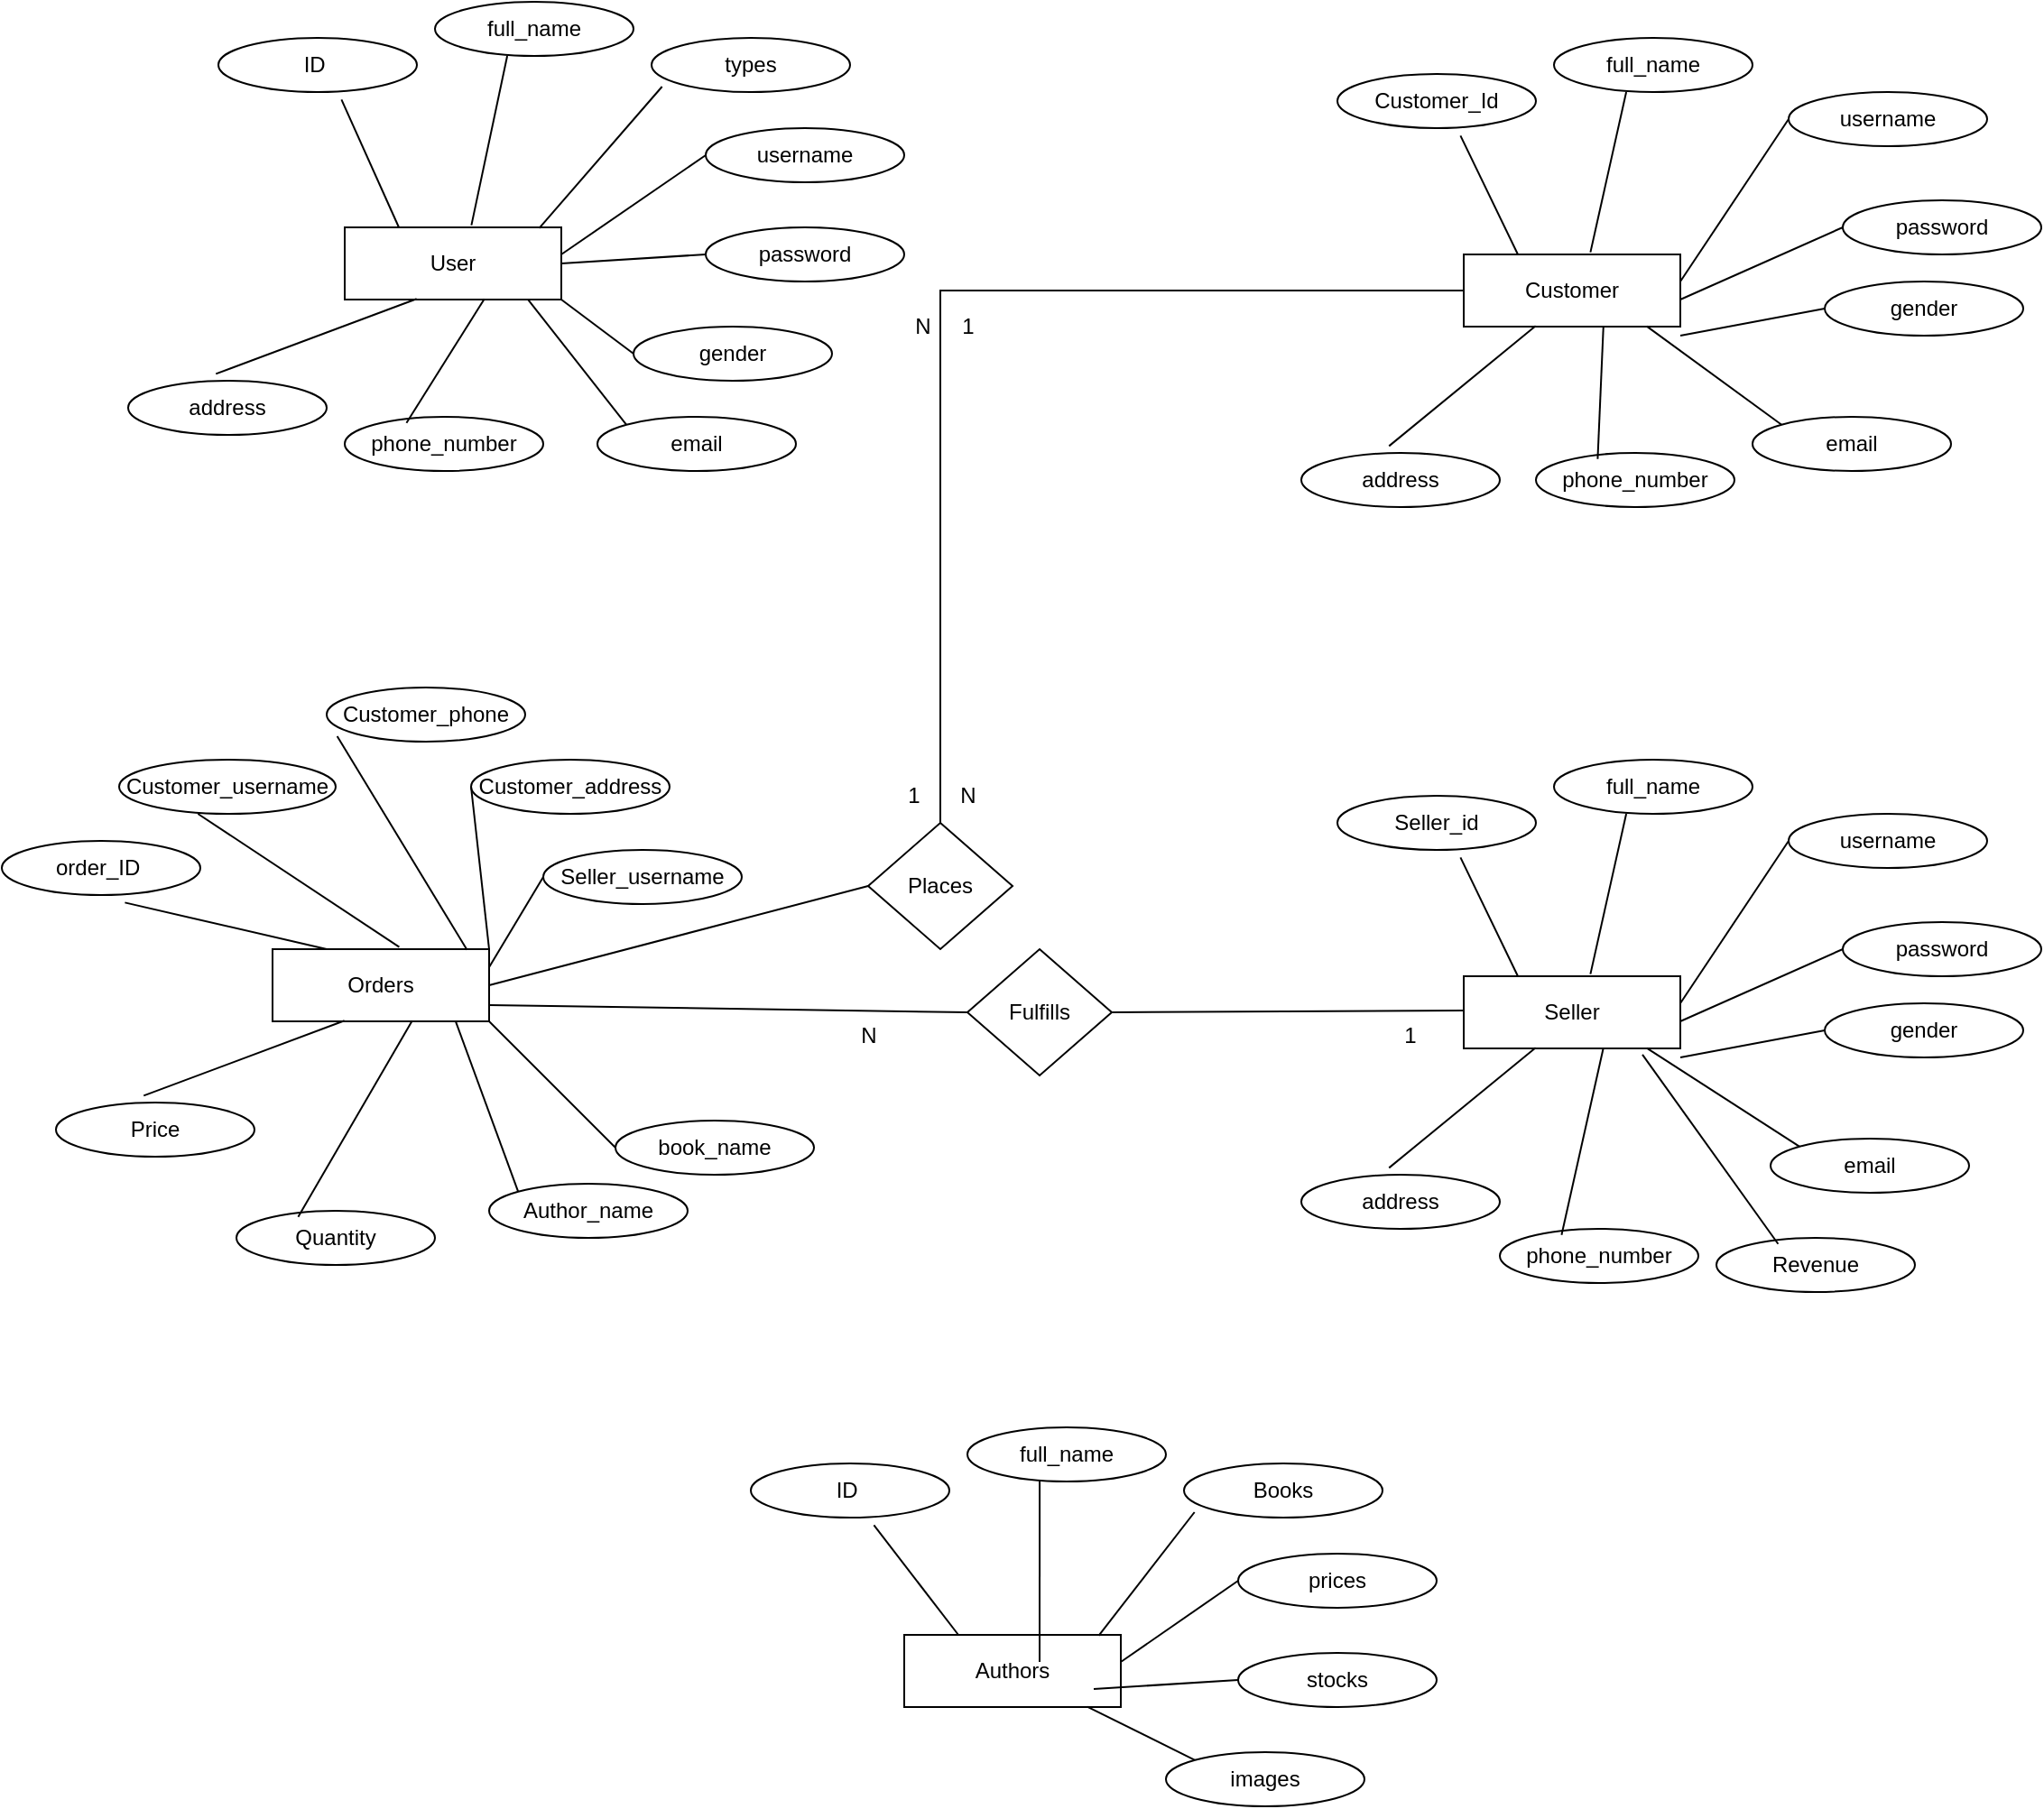 <mxfile version="24.4.13" type="device">
  <diagram name="Page-1" id="RHVISlTxD_8MFo3DnvG5">
    <mxGraphModel dx="2148" dy="1008" grid="0" gridSize="10" guides="0" tooltips="1" connect="0" arrows="0" fold="1" page="0" pageScale="1" pageWidth="850" pageHeight="1100" math="0" shadow="0">
      <root>
        <mxCell id="0" />
        <mxCell id="1" parent="0" />
        <mxCell id="f5FZlxdkZfZPKPNyx8Ql-1" value="User" style="rounded=0;whiteSpace=wrap;html=1;" vertex="1" parent="1">
          <mxGeometry x="80" y="155" width="120" height="40" as="geometry" />
        </mxCell>
        <mxCell id="f5FZlxdkZfZPKPNyx8Ql-5" value="ID&amp;nbsp;" style="ellipse;whiteSpace=wrap;html=1;" vertex="1" parent="1">
          <mxGeometry x="10" y="50" width="110" height="30" as="geometry" />
        </mxCell>
        <mxCell id="f5FZlxdkZfZPKPNyx8Ql-6" value="full_name" style="ellipse;whiteSpace=wrap;html=1;" vertex="1" parent="1">
          <mxGeometry x="130" y="30" width="110" height="30" as="geometry" />
        </mxCell>
        <mxCell id="f5FZlxdkZfZPKPNyx8Ql-7" value="username" style="ellipse;whiteSpace=wrap;html=1;" vertex="1" parent="1">
          <mxGeometry x="280" y="100" width="110" height="30" as="geometry" />
        </mxCell>
        <mxCell id="f5FZlxdkZfZPKPNyx8Ql-8" value="password" style="ellipse;whiteSpace=wrap;html=1;" vertex="1" parent="1">
          <mxGeometry x="280" y="155" width="110" height="30" as="geometry" />
        </mxCell>
        <mxCell id="f5FZlxdkZfZPKPNyx8Ql-9" value="phone_number" style="ellipse;whiteSpace=wrap;html=1;" vertex="1" parent="1">
          <mxGeometry x="80" y="260" width="110" height="30" as="geometry" />
        </mxCell>
        <mxCell id="f5FZlxdkZfZPKPNyx8Ql-10" value="address" style="ellipse;whiteSpace=wrap;html=1;" vertex="1" parent="1">
          <mxGeometry x="-40" y="240" width="110" height="30" as="geometry" />
        </mxCell>
        <mxCell id="f5FZlxdkZfZPKPNyx8Ql-11" value="gender" style="ellipse;whiteSpace=wrap;html=1;" vertex="1" parent="1">
          <mxGeometry x="240" y="210" width="110" height="30" as="geometry" />
        </mxCell>
        <mxCell id="f5FZlxdkZfZPKPNyx8Ql-12" value="types" style="ellipse;whiteSpace=wrap;html=1;" vertex="1" parent="1">
          <mxGeometry x="250" y="50" width="110" height="30" as="geometry" />
        </mxCell>
        <mxCell id="f5FZlxdkZfZPKPNyx8Ql-13" value="" style="endArrow=none;html=1;rounded=0;entryX=0.62;entryY=1.14;entryDx=0;entryDy=0;entryPerimeter=0;exitX=0.25;exitY=0;exitDx=0;exitDy=0;" edge="1" parent="1" source="f5FZlxdkZfZPKPNyx8Ql-1" target="f5FZlxdkZfZPKPNyx8Ql-5">
          <mxGeometry width="50" height="50" relative="1" as="geometry">
            <mxPoint x="110" y="160" as="sourcePoint" />
            <mxPoint x="160" y="110" as="targetPoint" />
          </mxGeometry>
        </mxCell>
        <mxCell id="f5FZlxdkZfZPKPNyx8Ql-14" value="" style="endArrow=none;html=1;rounded=0;entryX=0.364;entryY=1;entryDx=0;entryDy=0;entryPerimeter=0;exitX=0.585;exitY=-0.03;exitDx=0;exitDy=0;exitPerimeter=0;" edge="1" parent="1" source="f5FZlxdkZfZPKPNyx8Ql-1" target="f5FZlxdkZfZPKPNyx8Ql-6">
          <mxGeometry width="50" height="50" relative="1" as="geometry">
            <mxPoint x="162" y="160" as="sourcePoint" />
            <mxPoint x="130" y="84" as="targetPoint" />
          </mxGeometry>
        </mxCell>
        <mxCell id="f5FZlxdkZfZPKPNyx8Ql-16" value="" style="endArrow=none;html=1;rounded=0;entryX=0.053;entryY=0.9;entryDx=0;entryDy=0;entryPerimeter=0;exitX=0.898;exitY=0.01;exitDx=0;exitDy=0;exitPerimeter=0;" edge="1" parent="1" source="f5FZlxdkZfZPKPNyx8Ql-1" target="f5FZlxdkZfZPKPNyx8Ql-12">
          <mxGeometry width="50" height="50" relative="1" as="geometry">
            <mxPoint x="200" y="160" as="sourcePoint" />
            <mxPoint x="220" y="66" as="targetPoint" />
          </mxGeometry>
        </mxCell>
        <mxCell id="f5FZlxdkZfZPKPNyx8Ql-17" value="" style="endArrow=none;html=1;rounded=0;entryX=0;entryY=0.5;entryDx=0;entryDy=0;exitX=1;exitY=0.375;exitDx=0;exitDy=0;exitPerimeter=0;" edge="1" parent="1" source="f5FZlxdkZfZPKPNyx8Ql-1" target="f5FZlxdkZfZPKPNyx8Ql-7">
          <mxGeometry width="50" height="50" relative="1" as="geometry">
            <mxPoint x="210" y="170" as="sourcePoint" />
            <mxPoint x="268" y="100" as="targetPoint" />
          </mxGeometry>
        </mxCell>
        <mxCell id="f5FZlxdkZfZPKPNyx8Ql-18" value="" style="endArrow=none;html=1;rounded=0;entryX=0.332;entryY=0.99;entryDx=0;entryDy=0;entryPerimeter=0;exitX=0.442;exitY=-0.127;exitDx=0;exitDy=0;exitPerimeter=0;" edge="1" parent="1" source="f5FZlxdkZfZPKPNyx8Ql-10" target="f5FZlxdkZfZPKPNyx8Ql-1">
          <mxGeometry width="50" height="50" relative="1" as="geometry">
            <mxPoint x="70" y="260" as="sourcePoint" />
            <mxPoint x="110" y="200" as="targetPoint" />
          </mxGeometry>
        </mxCell>
        <mxCell id="f5FZlxdkZfZPKPNyx8Ql-19" value="" style="endArrow=none;html=1;rounded=0;entryX=0.645;entryY=0.99;entryDx=0;entryDy=0;exitX=0.311;exitY=0.113;exitDx=0;exitDy=0;exitPerimeter=0;entryPerimeter=0;" edge="1" parent="1" source="f5FZlxdkZfZPKPNyx8Ql-9" target="f5FZlxdkZfZPKPNyx8Ql-1">
          <mxGeometry width="50" height="50" relative="1" as="geometry">
            <mxPoint x="155" y="265" as="sourcePoint" />
            <mxPoint x="235" y="210" as="targetPoint" />
          </mxGeometry>
        </mxCell>
        <mxCell id="f5FZlxdkZfZPKPNyx8Ql-20" value="" style="endArrow=none;html=1;rounded=0;entryX=0.645;entryY=0.99;entryDx=0;entryDy=0;exitX=0;exitY=0.5;exitDx=0;exitDy=0;entryPerimeter=0;" edge="1" parent="1" source="f5FZlxdkZfZPKPNyx8Ql-11">
          <mxGeometry width="50" height="50" relative="1" as="geometry">
            <mxPoint x="217" y="263" as="sourcePoint" />
            <mxPoint x="200" y="195" as="targetPoint" />
          </mxGeometry>
        </mxCell>
        <mxCell id="f5FZlxdkZfZPKPNyx8Ql-23" value="" style="endArrow=none;html=1;rounded=0;exitX=1;exitY=0.375;exitDx=0;exitDy=0;exitPerimeter=0;entryX=0;entryY=0.5;entryDx=0;entryDy=0;" edge="1" parent="1" target="f5FZlxdkZfZPKPNyx8Ql-8">
          <mxGeometry width="50" height="50" relative="1" as="geometry">
            <mxPoint x="200" y="175" as="sourcePoint" />
            <mxPoint x="295" y="190" as="targetPoint" />
          </mxGeometry>
        </mxCell>
        <mxCell id="f5FZlxdkZfZPKPNyx8Ql-24" value="email" style="ellipse;whiteSpace=wrap;html=1;" vertex="1" parent="1">
          <mxGeometry x="220" y="260" width="110" height="30" as="geometry" />
        </mxCell>
        <mxCell id="f5FZlxdkZfZPKPNyx8Ql-25" value="" style="endArrow=none;html=1;rounded=0;entryX=0.845;entryY=0.996;entryDx=0;entryDy=0;exitX=0;exitY=0;exitDx=0;exitDy=0;entryPerimeter=0;" edge="1" parent="1" source="f5FZlxdkZfZPKPNyx8Ql-24" target="f5FZlxdkZfZPKPNyx8Ql-1">
          <mxGeometry width="50" height="50" relative="1" as="geometry">
            <mxPoint x="124" y="273" as="sourcePoint" />
            <mxPoint x="167" y="205" as="targetPoint" />
          </mxGeometry>
        </mxCell>
        <mxCell id="f5FZlxdkZfZPKPNyx8Ql-26" value="Customer" style="rounded=0;whiteSpace=wrap;html=1;" vertex="1" parent="1">
          <mxGeometry x="700" y="170" width="120" height="40" as="geometry" />
        </mxCell>
        <mxCell id="f5FZlxdkZfZPKPNyx8Ql-27" value="Customer_Id" style="ellipse;whiteSpace=wrap;html=1;" vertex="1" parent="1">
          <mxGeometry x="630" y="70" width="110" height="30" as="geometry" />
        </mxCell>
        <mxCell id="f5FZlxdkZfZPKPNyx8Ql-28" value="full_name" style="ellipse;whiteSpace=wrap;html=1;" vertex="1" parent="1">
          <mxGeometry x="750" y="50" width="110" height="30" as="geometry" />
        </mxCell>
        <mxCell id="f5FZlxdkZfZPKPNyx8Ql-29" value="username" style="ellipse;whiteSpace=wrap;html=1;" vertex="1" parent="1">
          <mxGeometry x="880" y="80" width="110" height="30" as="geometry" />
        </mxCell>
        <mxCell id="f5FZlxdkZfZPKPNyx8Ql-30" value="password" style="ellipse;whiteSpace=wrap;html=1;" vertex="1" parent="1">
          <mxGeometry x="910" y="140" width="110" height="30" as="geometry" />
        </mxCell>
        <mxCell id="f5FZlxdkZfZPKPNyx8Ql-31" value="phone_number" style="ellipse;whiteSpace=wrap;html=1;" vertex="1" parent="1">
          <mxGeometry x="740" y="280" width="110" height="30" as="geometry" />
        </mxCell>
        <mxCell id="f5FZlxdkZfZPKPNyx8Ql-32" value="address" style="ellipse;whiteSpace=wrap;html=1;" vertex="1" parent="1">
          <mxGeometry x="610" y="280" width="110" height="30" as="geometry" />
        </mxCell>
        <mxCell id="f5FZlxdkZfZPKPNyx8Ql-33" value="gender" style="ellipse;whiteSpace=wrap;html=1;" vertex="1" parent="1">
          <mxGeometry x="900" y="185" width="110" height="30" as="geometry" />
        </mxCell>
        <mxCell id="f5FZlxdkZfZPKPNyx8Ql-35" value="" style="endArrow=none;html=1;rounded=0;entryX=0.62;entryY=1.14;entryDx=0;entryDy=0;entryPerimeter=0;exitX=0.25;exitY=0;exitDx=0;exitDy=0;" edge="1" parent="1" source="f5FZlxdkZfZPKPNyx8Ql-26" target="f5FZlxdkZfZPKPNyx8Ql-27">
          <mxGeometry width="50" height="50" relative="1" as="geometry">
            <mxPoint x="730" y="180" as="sourcePoint" />
            <mxPoint x="780" y="130" as="targetPoint" />
          </mxGeometry>
        </mxCell>
        <mxCell id="f5FZlxdkZfZPKPNyx8Ql-36" value="" style="endArrow=none;html=1;rounded=0;entryX=0.364;entryY=1;entryDx=0;entryDy=0;entryPerimeter=0;exitX=0.585;exitY=-0.03;exitDx=0;exitDy=0;exitPerimeter=0;" edge="1" parent="1" source="f5FZlxdkZfZPKPNyx8Ql-26" target="f5FZlxdkZfZPKPNyx8Ql-28">
          <mxGeometry width="50" height="50" relative="1" as="geometry">
            <mxPoint x="782" y="180" as="sourcePoint" />
            <mxPoint x="750" y="104" as="targetPoint" />
          </mxGeometry>
        </mxCell>
        <mxCell id="f5FZlxdkZfZPKPNyx8Ql-38" value="" style="endArrow=none;html=1;rounded=0;entryX=0;entryY=0.5;entryDx=0;entryDy=0;exitX=1;exitY=0.375;exitDx=0;exitDy=0;exitPerimeter=0;" edge="1" parent="1" source="f5FZlxdkZfZPKPNyx8Ql-26" target="f5FZlxdkZfZPKPNyx8Ql-29">
          <mxGeometry width="50" height="50" relative="1" as="geometry">
            <mxPoint x="830" y="190" as="sourcePoint" />
            <mxPoint x="888" y="120" as="targetPoint" />
          </mxGeometry>
        </mxCell>
        <mxCell id="f5FZlxdkZfZPKPNyx8Ql-39" value="" style="endArrow=none;html=1;rounded=0;entryX=0.332;entryY=0.99;entryDx=0;entryDy=0;entryPerimeter=0;exitX=0.442;exitY=-0.127;exitDx=0;exitDy=0;exitPerimeter=0;" edge="1" parent="1" source="f5FZlxdkZfZPKPNyx8Ql-32" target="f5FZlxdkZfZPKPNyx8Ql-26">
          <mxGeometry width="50" height="50" relative="1" as="geometry">
            <mxPoint x="690" y="280" as="sourcePoint" />
            <mxPoint x="730" y="220" as="targetPoint" />
          </mxGeometry>
        </mxCell>
        <mxCell id="f5FZlxdkZfZPKPNyx8Ql-40" value="" style="endArrow=none;html=1;rounded=0;entryX=0.645;entryY=0.99;entryDx=0;entryDy=0;exitX=0.311;exitY=0.113;exitDx=0;exitDy=0;exitPerimeter=0;entryPerimeter=0;" edge="1" parent="1" source="f5FZlxdkZfZPKPNyx8Ql-31" target="f5FZlxdkZfZPKPNyx8Ql-26">
          <mxGeometry width="50" height="50" relative="1" as="geometry">
            <mxPoint x="775" y="285" as="sourcePoint" />
            <mxPoint x="855" y="230" as="targetPoint" />
          </mxGeometry>
        </mxCell>
        <mxCell id="f5FZlxdkZfZPKPNyx8Ql-41" value="" style="endArrow=none;html=1;rounded=0;entryX=0.645;entryY=0.99;entryDx=0;entryDy=0;exitX=0;exitY=0.5;exitDx=0;exitDy=0;entryPerimeter=0;" edge="1" parent="1" source="f5FZlxdkZfZPKPNyx8Ql-33">
          <mxGeometry width="50" height="50" relative="1" as="geometry">
            <mxPoint x="837" y="283" as="sourcePoint" />
            <mxPoint x="820" y="215" as="targetPoint" />
          </mxGeometry>
        </mxCell>
        <mxCell id="f5FZlxdkZfZPKPNyx8Ql-42" value="" style="endArrow=none;html=1;rounded=0;exitX=1;exitY=0.375;exitDx=0;exitDy=0;exitPerimeter=0;entryX=0;entryY=0.5;entryDx=0;entryDy=0;" edge="1" parent="1" target="f5FZlxdkZfZPKPNyx8Ql-30">
          <mxGeometry width="50" height="50" relative="1" as="geometry">
            <mxPoint x="820" y="195" as="sourcePoint" />
            <mxPoint x="915" y="210" as="targetPoint" />
          </mxGeometry>
        </mxCell>
        <mxCell id="f5FZlxdkZfZPKPNyx8Ql-43" value="email" style="ellipse;whiteSpace=wrap;html=1;" vertex="1" parent="1">
          <mxGeometry x="860" y="260" width="110" height="30" as="geometry" />
        </mxCell>
        <mxCell id="f5FZlxdkZfZPKPNyx8Ql-44" value="" style="endArrow=none;html=1;rounded=0;entryX=0.845;entryY=0.996;entryDx=0;entryDy=0;exitX=0;exitY=0;exitDx=0;exitDy=0;entryPerimeter=0;" edge="1" parent="1" source="f5FZlxdkZfZPKPNyx8Ql-43" target="f5FZlxdkZfZPKPNyx8Ql-26">
          <mxGeometry width="50" height="50" relative="1" as="geometry">
            <mxPoint x="744" y="293" as="sourcePoint" />
            <mxPoint x="787" y="225" as="targetPoint" />
          </mxGeometry>
        </mxCell>
        <mxCell id="f5FZlxdkZfZPKPNyx8Ql-45" value="Seller" style="rounded=0;whiteSpace=wrap;html=1;" vertex="1" parent="1">
          <mxGeometry x="700" y="570" width="120" height="40" as="geometry" />
        </mxCell>
        <mxCell id="f5FZlxdkZfZPKPNyx8Ql-46" value="Seller_id" style="ellipse;whiteSpace=wrap;html=1;" vertex="1" parent="1">
          <mxGeometry x="630" y="470" width="110" height="30" as="geometry" />
        </mxCell>
        <mxCell id="f5FZlxdkZfZPKPNyx8Ql-47" value="full_name" style="ellipse;whiteSpace=wrap;html=1;" vertex="1" parent="1">
          <mxGeometry x="750" y="450" width="110" height="30" as="geometry" />
        </mxCell>
        <mxCell id="f5FZlxdkZfZPKPNyx8Ql-48" value="username" style="ellipse;whiteSpace=wrap;html=1;" vertex="1" parent="1">
          <mxGeometry x="880" y="480" width="110" height="30" as="geometry" />
        </mxCell>
        <mxCell id="f5FZlxdkZfZPKPNyx8Ql-49" value="password" style="ellipse;whiteSpace=wrap;html=1;" vertex="1" parent="1">
          <mxGeometry x="910" y="540" width="110" height="30" as="geometry" />
        </mxCell>
        <mxCell id="f5FZlxdkZfZPKPNyx8Ql-50" value="phone_number" style="ellipse;whiteSpace=wrap;html=1;" vertex="1" parent="1">
          <mxGeometry x="720" y="710" width="110" height="30" as="geometry" />
        </mxCell>
        <mxCell id="f5FZlxdkZfZPKPNyx8Ql-51" value="address" style="ellipse;whiteSpace=wrap;html=1;" vertex="1" parent="1">
          <mxGeometry x="610" y="680" width="110" height="30" as="geometry" />
        </mxCell>
        <mxCell id="f5FZlxdkZfZPKPNyx8Ql-52" value="gender" style="ellipse;whiteSpace=wrap;html=1;" vertex="1" parent="1">
          <mxGeometry x="900" y="585" width="110" height="30" as="geometry" />
        </mxCell>
        <mxCell id="f5FZlxdkZfZPKPNyx8Ql-53" value="" style="endArrow=none;html=1;rounded=0;entryX=0.62;entryY=1.14;entryDx=0;entryDy=0;entryPerimeter=0;exitX=0.25;exitY=0;exitDx=0;exitDy=0;" edge="1" parent="1" source="f5FZlxdkZfZPKPNyx8Ql-45" target="f5FZlxdkZfZPKPNyx8Ql-46">
          <mxGeometry width="50" height="50" relative="1" as="geometry">
            <mxPoint x="730" y="580" as="sourcePoint" />
            <mxPoint x="780" y="530" as="targetPoint" />
          </mxGeometry>
        </mxCell>
        <mxCell id="f5FZlxdkZfZPKPNyx8Ql-54" value="" style="endArrow=none;html=1;rounded=0;entryX=0.364;entryY=1;entryDx=0;entryDy=0;entryPerimeter=0;exitX=0.585;exitY=-0.03;exitDx=0;exitDy=0;exitPerimeter=0;" edge="1" parent="1" source="f5FZlxdkZfZPKPNyx8Ql-45" target="f5FZlxdkZfZPKPNyx8Ql-47">
          <mxGeometry width="50" height="50" relative="1" as="geometry">
            <mxPoint x="782" y="580" as="sourcePoint" />
            <mxPoint x="750" y="504" as="targetPoint" />
          </mxGeometry>
        </mxCell>
        <mxCell id="f5FZlxdkZfZPKPNyx8Ql-55" value="" style="endArrow=none;html=1;rounded=0;entryX=0;entryY=0.5;entryDx=0;entryDy=0;exitX=1;exitY=0.375;exitDx=0;exitDy=0;exitPerimeter=0;" edge="1" parent="1" source="f5FZlxdkZfZPKPNyx8Ql-45" target="f5FZlxdkZfZPKPNyx8Ql-48">
          <mxGeometry width="50" height="50" relative="1" as="geometry">
            <mxPoint x="830" y="590" as="sourcePoint" />
            <mxPoint x="888" y="520" as="targetPoint" />
          </mxGeometry>
        </mxCell>
        <mxCell id="f5FZlxdkZfZPKPNyx8Ql-56" value="" style="endArrow=none;html=1;rounded=0;entryX=0.332;entryY=0.99;entryDx=0;entryDy=0;entryPerimeter=0;exitX=0.442;exitY=-0.127;exitDx=0;exitDy=0;exitPerimeter=0;" edge="1" parent="1" source="f5FZlxdkZfZPKPNyx8Ql-51" target="f5FZlxdkZfZPKPNyx8Ql-45">
          <mxGeometry width="50" height="50" relative="1" as="geometry">
            <mxPoint x="690" y="680" as="sourcePoint" />
            <mxPoint x="730" y="620" as="targetPoint" />
          </mxGeometry>
        </mxCell>
        <mxCell id="f5FZlxdkZfZPKPNyx8Ql-57" value="" style="endArrow=none;html=1;rounded=0;entryX=0.645;entryY=0.99;entryDx=0;entryDy=0;exitX=0.311;exitY=0.113;exitDx=0;exitDy=0;exitPerimeter=0;entryPerimeter=0;" edge="1" parent="1" source="f5FZlxdkZfZPKPNyx8Ql-50" target="f5FZlxdkZfZPKPNyx8Ql-45">
          <mxGeometry width="50" height="50" relative="1" as="geometry">
            <mxPoint x="775" y="685" as="sourcePoint" />
            <mxPoint x="855" y="630" as="targetPoint" />
          </mxGeometry>
        </mxCell>
        <mxCell id="f5FZlxdkZfZPKPNyx8Ql-58" value="" style="endArrow=none;html=1;rounded=0;entryX=0.645;entryY=0.99;entryDx=0;entryDy=0;exitX=0;exitY=0.5;exitDx=0;exitDy=0;entryPerimeter=0;" edge="1" parent="1" source="f5FZlxdkZfZPKPNyx8Ql-52">
          <mxGeometry width="50" height="50" relative="1" as="geometry">
            <mxPoint x="837" y="683" as="sourcePoint" />
            <mxPoint x="820" y="615" as="targetPoint" />
          </mxGeometry>
        </mxCell>
        <mxCell id="f5FZlxdkZfZPKPNyx8Ql-59" value="" style="endArrow=none;html=1;rounded=0;exitX=1;exitY=0.375;exitDx=0;exitDy=0;exitPerimeter=0;entryX=0;entryY=0.5;entryDx=0;entryDy=0;" edge="1" parent="1" target="f5FZlxdkZfZPKPNyx8Ql-49">
          <mxGeometry width="50" height="50" relative="1" as="geometry">
            <mxPoint x="820" y="595" as="sourcePoint" />
            <mxPoint x="915" y="610" as="targetPoint" />
          </mxGeometry>
        </mxCell>
        <mxCell id="f5FZlxdkZfZPKPNyx8Ql-60" value="email" style="ellipse;whiteSpace=wrap;html=1;" vertex="1" parent="1">
          <mxGeometry x="870" y="660" width="110" height="30" as="geometry" />
        </mxCell>
        <mxCell id="f5FZlxdkZfZPKPNyx8Ql-61" value="" style="endArrow=none;html=1;rounded=0;entryX=0.845;entryY=0.996;entryDx=0;entryDy=0;exitX=0;exitY=0;exitDx=0;exitDy=0;entryPerimeter=0;" edge="1" parent="1" source="f5FZlxdkZfZPKPNyx8Ql-60" target="f5FZlxdkZfZPKPNyx8Ql-45">
          <mxGeometry width="50" height="50" relative="1" as="geometry">
            <mxPoint x="744" y="693" as="sourcePoint" />
            <mxPoint x="787" y="625" as="targetPoint" />
          </mxGeometry>
        </mxCell>
        <mxCell id="f5FZlxdkZfZPKPNyx8Ql-63" value="Revenue" style="ellipse;whiteSpace=wrap;html=1;" vertex="1" parent="1">
          <mxGeometry x="840" y="715" width="110" height="30" as="geometry" />
        </mxCell>
        <mxCell id="f5FZlxdkZfZPKPNyx8Ql-64" value="" style="endArrow=none;html=1;rounded=0;entryX=0.825;entryY=1.085;entryDx=0;entryDy=0;exitX=0.311;exitY=0.113;exitDx=0;exitDy=0;exitPerimeter=0;entryPerimeter=0;" edge="1" parent="1" source="f5FZlxdkZfZPKPNyx8Ql-63" target="f5FZlxdkZfZPKPNyx8Ql-45">
          <mxGeometry width="50" height="50" relative="1" as="geometry">
            <mxPoint x="895" y="690" as="sourcePoint" />
            <mxPoint x="897" y="615" as="targetPoint" />
          </mxGeometry>
        </mxCell>
        <mxCell id="f5FZlxdkZfZPKPNyx8Ql-85" value="Orders" style="rounded=0;whiteSpace=wrap;html=1;" vertex="1" parent="1">
          <mxGeometry x="40" y="555" width="120" height="40" as="geometry" />
        </mxCell>
        <mxCell id="f5FZlxdkZfZPKPNyx8Ql-86" value="order_ID&amp;nbsp;" style="ellipse;whiteSpace=wrap;html=1;" vertex="1" parent="1">
          <mxGeometry x="-110" y="495" width="110" height="30" as="geometry" />
        </mxCell>
        <mxCell id="f5FZlxdkZfZPKPNyx8Ql-87" value="Customer_username" style="ellipse;whiteSpace=wrap;html=1;" vertex="1" parent="1">
          <mxGeometry x="-45" y="450" width="120" height="30" as="geometry" />
        </mxCell>
        <mxCell id="f5FZlxdkZfZPKPNyx8Ql-88" value="Customer_address" style="ellipse;whiteSpace=wrap;html=1;" vertex="1" parent="1">
          <mxGeometry x="150" y="450" width="110" height="30" as="geometry" />
        </mxCell>
        <mxCell id="f5FZlxdkZfZPKPNyx8Ql-89" value="Seller_username" style="ellipse;whiteSpace=wrap;html=1;" vertex="1" parent="1">
          <mxGeometry x="190" y="500" width="110" height="30" as="geometry" />
        </mxCell>
        <mxCell id="f5FZlxdkZfZPKPNyx8Ql-90" value="Quantity" style="ellipse;whiteSpace=wrap;html=1;" vertex="1" parent="1">
          <mxGeometry x="20" y="700" width="110" height="30" as="geometry" />
        </mxCell>
        <mxCell id="f5FZlxdkZfZPKPNyx8Ql-91" value="Price" style="ellipse;whiteSpace=wrap;html=1;" vertex="1" parent="1">
          <mxGeometry x="-80" y="640" width="110" height="30" as="geometry" />
        </mxCell>
        <mxCell id="f5FZlxdkZfZPKPNyx8Ql-92" value="book_name" style="ellipse;whiteSpace=wrap;html=1;" vertex="1" parent="1">
          <mxGeometry x="230" y="650" width="110" height="30" as="geometry" />
        </mxCell>
        <mxCell id="f5FZlxdkZfZPKPNyx8Ql-93" value="Customer_phone" style="ellipse;whiteSpace=wrap;html=1;" vertex="1" parent="1">
          <mxGeometry x="70" y="410" width="110" height="30" as="geometry" />
        </mxCell>
        <mxCell id="f5FZlxdkZfZPKPNyx8Ql-94" value="" style="endArrow=none;html=1;rounded=0;entryX=0.62;entryY=1.14;entryDx=0;entryDy=0;entryPerimeter=0;exitX=0.25;exitY=0;exitDx=0;exitDy=0;" edge="1" parent="1" source="f5FZlxdkZfZPKPNyx8Ql-85" target="f5FZlxdkZfZPKPNyx8Ql-86">
          <mxGeometry width="50" height="50" relative="1" as="geometry">
            <mxPoint x="70" y="560" as="sourcePoint" />
            <mxPoint x="120" y="510" as="targetPoint" />
          </mxGeometry>
        </mxCell>
        <mxCell id="f5FZlxdkZfZPKPNyx8Ql-95" value="" style="endArrow=none;html=1;rounded=0;entryX=0.364;entryY=1;entryDx=0;entryDy=0;entryPerimeter=0;exitX=0.585;exitY=-0.03;exitDx=0;exitDy=0;exitPerimeter=0;" edge="1" parent="1" source="f5FZlxdkZfZPKPNyx8Ql-85" target="f5FZlxdkZfZPKPNyx8Ql-87">
          <mxGeometry width="50" height="50" relative="1" as="geometry">
            <mxPoint x="122" y="560" as="sourcePoint" />
            <mxPoint x="90" y="484" as="targetPoint" />
          </mxGeometry>
        </mxCell>
        <mxCell id="f5FZlxdkZfZPKPNyx8Ql-96" value="" style="endArrow=none;html=1;rounded=0;entryX=0.053;entryY=0.9;entryDx=0;entryDy=0;entryPerimeter=0;exitX=0.898;exitY=0.01;exitDx=0;exitDy=0;exitPerimeter=0;" edge="1" parent="1" source="f5FZlxdkZfZPKPNyx8Ql-85" target="f5FZlxdkZfZPKPNyx8Ql-93">
          <mxGeometry width="50" height="50" relative="1" as="geometry">
            <mxPoint x="160" y="560" as="sourcePoint" />
            <mxPoint x="180" y="466" as="targetPoint" />
          </mxGeometry>
        </mxCell>
        <mxCell id="f5FZlxdkZfZPKPNyx8Ql-97" value="" style="endArrow=none;html=1;rounded=0;entryX=0;entryY=0.5;entryDx=0;entryDy=0;exitX=1;exitY=0;exitDx=0;exitDy=0;" edge="1" parent="1" source="f5FZlxdkZfZPKPNyx8Ql-85" target="f5FZlxdkZfZPKPNyx8Ql-88">
          <mxGeometry width="50" height="50" relative="1" as="geometry">
            <mxPoint x="170" y="570" as="sourcePoint" />
            <mxPoint x="228" y="500" as="targetPoint" />
            <Array as="points" />
          </mxGeometry>
        </mxCell>
        <mxCell id="f5FZlxdkZfZPKPNyx8Ql-98" value="" style="endArrow=none;html=1;rounded=0;entryX=0.332;entryY=0.99;entryDx=0;entryDy=0;entryPerimeter=0;exitX=0.442;exitY=-0.127;exitDx=0;exitDy=0;exitPerimeter=0;" edge="1" parent="1" source="f5FZlxdkZfZPKPNyx8Ql-91" target="f5FZlxdkZfZPKPNyx8Ql-85">
          <mxGeometry width="50" height="50" relative="1" as="geometry">
            <mxPoint x="30" y="660" as="sourcePoint" />
            <mxPoint x="70" y="600" as="targetPoint" />
          </mxGeometry>
        </mxCell>
        <mxCell id="f5FZlxdkZfZPKPNyx8Ql-99" value="" style="endArrow=none;html=1;rounded=0;entryX=0.645;entryY=0.99;entryDx=0;entryDy=0;exitX=0.311;exitY=0.113;exitDx=0;exitDy=0;exitPerimeter=0;entryPerimeter=0;" edge="1" parent="1" source="f5FZlxdkZfZPKPNyx8Ql-90" target="f5FZlxdkZfZPKPNyx8Ql-85">
          <mxGeometry width="50" height="50" relative="1" as="geometry">
            <mxPoint x="115" y="665" as="sourcePoint" />
            <mxPoint x="195" y="610" as="targetPoint" />
          </mxGeometry>
        </mxCell>
        <mxCell id="f5FZlxdkZfZPKPNyx8Ql-100" value="" style="endArrow=none;html=1;rounded=0;entryX=0.645;entryY=0.99;entryDx=0;entryDy=0;exitX=0;exitY=0.5;exitDx=0;exitDy=0;entryPerimeter=0;" edge="1" parent="1" source="f5FZlxdkZfZPKPNyx8Ql-92">
          <mxGeometry width="50" height="50" relative="1" as="geometry">
            <mxPoint x="177" y="663" as="sourcePoint" />
            <mxPoint x="160" y="595" as="targetPoint" />
          </mxGeometry>
        </mxCell>
        <mxCell id="f5FZlxdkZfZPKPNyx8Ql-101" value="" style="endArrow=none;html=1;rounded=0;exitX=1;exitY=0.25;exitDx=0;exitDy=0;entryX=0;entryY=0.5;entryDx=0;entryDy=0;" edge="1" parent="1" target="f5FZlxdkZfZPKPNyx8Ql-89" source="f5FZlxdkZfZPKPNyx8Ql-85">
          <mxGeometry width="50" height="50" relative="1" as="geometry">
            <mxPoint x="160" y="575" as="sourcePoint" />
            <mxPoint x="255" y="590" as="targetPoint" />
          </mxGeometry>
        </mxCell>
        <mxCell id="f5FZlxdkZfZPKPNyx8Ql-102" value="Author_name" style="ellipse;whiteSpace=wrap;html=1;" vertex="1" parent="1">
          <mxGeometry x="160" y="685" width="110" height="30" as="geometry" />
        </mxCell>
        <mxCell id="f5FZlxdkZfZPKPNyx8Ql-103" value="" style="endArrow=none;html=1;rounded=0;entryX=0.845;entryY=0.996;entryDx=0;entryDy=0;exitX=0;exitY=0;exitDx=0;exitDy=0;entryPerimeter=0;" edge="1" parent="1" source="f5FZlxdkZfZPKPNyx8Ql-102" target="f5FZlxdkZfZPKPNyx8Ql-85">
          <mxGeometry width="50" height="50" relative="1" as="geometry">
            <mxPoint x="84" y="673" as="sourcePoint" />
            <mxPoint x="127" y="605" as="targetPoint" />
          </mxGeometry>
        </mxCell>
        <mxCell id="f5FZlxdkZfZPKPNyx8Ql-105" value="Places" style="rhombus;whiteSpace=wrap;html=1;" vertex="1" parent="1">
          <mxGeometry x="370" y="485" width="80" height="70" as="geometry" />
        </mxCell>
        <mxCell id="f5FZlxdkZfZPKPNyx8Ql-106" value="" style="endArrow=none;html=1;rounded=0;entryX=0;entryY=0.5;entryDx=0;entryDy=0;exitX=0.5;exitY=0;exitDx=0;exitDy=0;" edge="1" parent="1" source="f5FZlxdkZfZPKPNyx8Ql-105" target="f5FZlxdkZfZPKPNyx8Ql-26">
          <mxGeometry width="50" height="50" relative="1" as="geometry">
            <mxPoint x="500" y="480" as="sourcePoint" />
            <mxPoint x="500" y="150" as="targetPoint" />
            <Array as="points">
              <mxPoint x="410" y="190" />
            </Array>
          </mxGeometry>
        </mxCell>
        <mxCell id="f5FZlxdkZfZPKPNyx8Ql-107" value="" style="endArrow=none;html=1;rounded=0;entryX=0;entryY=0.5;entryDx=0;entryDy=0;exitX=1;exitY=0.5;exitDx=0;exitDy=0;" edge="1" parent="1" source="f5FZlxdkZfZPKPNyx8Ql-85" target="f5FZlxdkZfZPKPNyx8Ql-105">
          <mxGeometry width="50" height="50" relative="1" as="geometry">
            <mxPoint x="160" y="515" as="sourcePoint" />
            <mxPoint x="270" y="500" as="targetPoint" />
          </mxGeometry>
        </mxCell>
        <mxCell id="f5FZlxdkZfZPKPNyx8Ql-108" value="" style="endArrow=none;html=1;rounded=0;exitX=1;exitY=0.5;exitDx=0;exitDy=0;" edge="1" parent="1" source="f5FZlxdkZfZPKPNyx8Ql-112">
          <mxGeometry width="50" height="50" relative="1" as="geometry">
            <mxPoint x="500" y="590" as="sourcePoint" />
            <mxPoint x="700" y="589" as="targetPoint" />
          </mxGeometry>
        </mxCell>
        <mxCell id="f5FZlxdkZfZPKPNyx8Ql-109" value="1" style="text;html=1;align=center;verticalAlign=middle;resizable=0;points=[];autosize=1;strokeColor=none;fillColor=none;" vertex="1" parent="1">
          <mxGeometry x="410" y="195" width="30" height="30" as="geometry" />
        </mxCell>
        <mxCell id="f5FZlxdkZfZPKPNyx8Ql-110" value="N" style="text;html=1;align=center;verticalAlign=middle;resizable=0;points=[];autosize=1;strokeColor=none;fillColor=none;" vertex="1" parent="1">
          <mxGeometry x="410" y="455" width="30" height="30" as="geometry" />
        </mxCell>
        <mxCell id="f5FZlxdkZfZPKPNyx8Ql-112" value="Fulfills" style="rhombus;whiteSpace=wrap;html=1;" vertex="1" parent="1">
          <mxGeometry x="425" y="555" width="80" height="70" as="geometry" />
        </mxCell>
        <mxCell id="f5FZlxdkZfZPKPNyx8Ql-113" value="" style="endArrow=none;html=1;rounded=0;exitX=1;exitY=0.5;exitDx=0;exitDy=0;entryX=0;entryY=0.5;entryDx=0;entryDy=0;" edge="1" parent="1" target="f5FZlxdkZfZPKPNyx8Ql-112">
          <mxGeometry width="50" height="50" relative="1" as="geometry">
            <mxPoint x="160" y="586" as="sourcePoint" />
            <mxPoint x="355" y="585" as="targetPoint" />
          </mxGeometry>
        </mxCell>
        <mxCell id="f5FZlxdkZfZPKPNyx8Ql-114" value="1" style="text;html=1;align=center;verticalAlign=middle;resizable=0;points=[];autosize=1;strokeColor=none;fillColor=none;" vertex="1" parent="1">
          <mxGeometry x="655" y="588" width="30" height="30" as="geometry" />
        </mxCell>
        <mxCell id="f5FZlxdkZfZPKPNyx8Ql-115" value="N" style="text;html=1;align=center;verticalAlign=middle;resizable=0;points=[];autosize=1;strokeColor=none;fillColor=none;" vertex="1" parent="1">
          <mxGeometry x="355" y="588" width="30" height="30" as="geometry" />
        </mxCell>
        <mxCell id="f5FZlxdkZfZPKPNyx8Ql-116" value="N" style="text;html=1;align=center;verticalAlign=middle;resizable=0;points=[];autosize=1;strokeColor=none;fillColor=none;" vertex="1" parent="1">
          <mxGeometry x="385" y="195" width="30" height="30" as="geometry" />
        </mxCell>
        <mxCell id="f5FZlxdkZfZPKPNyx8Ql-117" value="1" style="text;html=1;align=center;verticalAlign=middle;resizable=0;points=[];autosize=1;strokeColor=none;fillColor=none;" vertex="1" parent="1">
          <mxGeometry x="380" y="455" width="30" height="30" as="geometry" />
        </mxCell>
        <mxCell id="f5FZlxdkZfZPKPNyx8Ql-118" value="Authors" style="rounded=0;whiteSpace=wrap;html=1;" vertex="1" parent="1">
          <mxGeometry x="390" y="935" width="120" height="40" as="geometry" />
        </mxCell>
        <mxCell id="f5FZlxdkZfZPKPNyx8Ql-119" value="ID&amp;nbsp;" style="ellipse;whiteSpace=wrap;html=1;" vertex="1" parent="1">
          <mxGeometry x="305" y="840" width="110" height="30" as="geometry" />
        </mxCell>
        <mxCell id="f5FZlxdkZfZPKPNyx8Ql-120" value="full_name" style="ellipse;whiteSpace=wrap;html=1;" vertex="1" parent="1">
          <mxGeometry x="425" y="820" width="110" height="30" as="geometry" />
        </mxCell>
        <mxCell id="f5FZlxdkZfZPKPNyx8Ql-121" value="prices" style="ellipse;whiteSpace=wrap;html=1;" vertex="1" parent="1">
          <mxGeometry x="575" y="890" width="110" height="30" as="geometry" />
        </mxCell>
        <mxCell id="f5FZlxdkZfZPKPNyx8Ql-122" value="stocks" style="ellipse;whiteSpace=wrap;html=1;" vertex="1" parent="1">
          <mxGeometry x="575" y="945" width="110" height="30" as="geometry" />
        </mxCell>
        <mxCell id="f5FZlxdkZfZPKPNyx8Ql-126" value="Books" style="ellipse;whiteSpace=wrap;html=1;" vertex="1" parent="1">
          <mxGeometry x="545" y="840" width="110" height="30" as="geometry" />
        </mxCell>
        <mxCell id="f5FZlxdkZfZPKPNyx8Ql-127" value="" style="endArrow=none;html=1;rounded=0;entryX=0.62;entryY=1.14;entryDx=0;entryDy=0;entryPerimeter=0;exitX=0.25;exitY=0;exitDx=0;exitDy=0;" edge="1" parent="1" source="f5FZlxdkZfZPKPNyx8Ql-118" target="f5FZlxdkZfZPKPNyx8Ql-119">
          <mxGeometry width="50" height="50" relative="1" as="geometry">
            <mxPoint x="405" y="950" as="sourcePoint" />
            <mxPoint x="455" y="900" as="targetPoint" />
          </mxGeometry>
        </mxCell>
        <mxCell id="f5FZlxdkZfZPKPNyx8Ql-128" value="" style="endArrow=none;html=1;rounded=0;entryX=0.364;entryY=1;entryDx=0;entryDy=0;entryPerimeter=0;" edge="1" parent="1" target="f5FZlxdkZfZPKPNyx8Ql-120">
          <mxGeometry width="50" height="50" relative="1" as="geometry">
            <mxPoint x="465" y="950" as="sourcePoint" />
            <mxPoint x="425" y="874" as="targetPoint" />
          </mxGeometry>
        </mxCell>
        <mxCell id="f5FZlxdkZfZPKPNyx8Ql-129" value="" style="endArrow=none;html=1;rounded=0;entryX=0.053;entryY=0.9;entryDx=0;entryDy=0;entryPerimeter=0;exitX=0.898;exitY=0.01;exitDx=0;exitDy=0;exitPerimeter=0;" edge="1" parent="1" source="f5FZlxdkZfZPKPNyx8Ql-118" target="f5FZlxdkZfZPKPNyx8Ql-126">
          <mxGeometry width="50" height="50" relative="1" as="geometry">
            <mxPoint x="495" y="950" as="sourcePoint" />
            <mxPoint x="515" y="856" as="targetPoint" />
          </mxGeometry>
        </mxCell>
        <mxCell id="f5FZlxdkZfZPKPNyx8Ql-130" value="" style="endArrow=none;html=1;rounded=0;entryX=0;entryY=0.5;entryDx=0;entryDy=0;exitX=1;exitY=0.375;exitDx=0;exitDy=0;exitPerimeter=0;" edge="1" parent="1" source="f5FZlxdkZfZPKPNyx8Ql-118" target="f5FZlxdkZfZPKPNyx8Ql-121">
          <mxGeometry width="50" height="50" relative="1" as="geometry">
            <mxPoint x="505" y="960" as="sourcePoint" />
            <mxPoint x="563" y="890" as="targetPoint" />
          </mxGeometry>
        </mxCell>
        <mxCell id="f5FZlxdkZfZPKPNyx8Ql-134" value="" style="endArrow=none;html=1;rounded=0;exitX=1;exitY=0.375;exitDx=0;exitDy=0;exitPerimeter=0;entryX=0;entryY=0.5;entryDx=0;entryDy=0;" edge="1" parent="1" target="f5FZlxdkZfZPKPNyx8Ql-122">
          <mxGeometry width="50" height="50" relative="1" as="geometry">
            <mxPoint x="495" y="965" as="sourcePoint" />
            <mxPoint x="590" y="980" as="targetPoint" />
          </mxGeometry>
        </mxCell>
        <mxCell id="f5FZlxdkZfZPKPNyx8Ql-135" value="images" style="ellipse;whiteSpace=wrap;html=1;" vertex="1" parent="1">
          <mxGeometry x="535" y="1000" width="110" height="30" as="geometry" />
        </mxCell>
        <mxCell id="f5FZlxdkZfZPKPNyx8Ql-136" value="" style="endArrow=none;html=1;rounded=0;entryX=0.845;entryY=0.996;entryDx=0;entryDy=0;exitX=0;exitY=0;exitDx=0;exitDy=0;entryPerimeter=0;" edge="1" parent="1" source="f5FZlxdkZfZPKPNyx8Ql-135" target="f5FZlxdkZfZPKPNyx8Ql-118">
          <mxGeometry width="50" height="50" relative="1" as="geometry">
            <mxPoint x="419" y="1063" as="sourcePoint" />
            <mxPoint x="462" y="995" as="targetPoint" />
          </mxGeometry>
        </mxCell>
      </root>
    </mxGraphModel>
  </diagram>
</mxfile>
